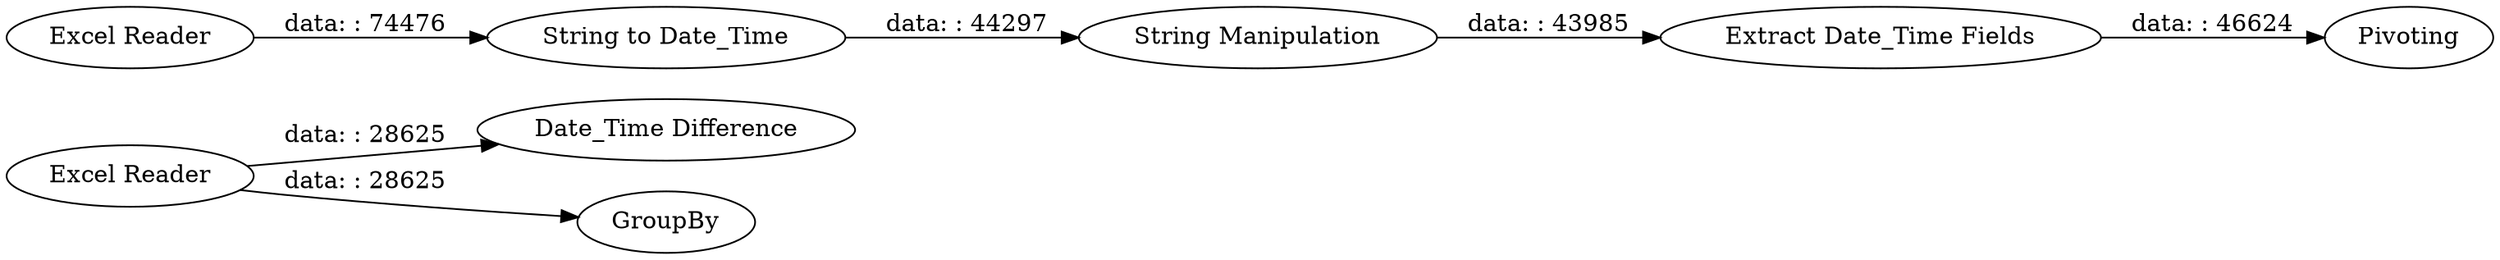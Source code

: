digraph {
	"-3954156776371711177_2" [label="Date_Time Difference"]
	"-3954156776371711177_7" [label="Extract Date_Time Fields"]
	"-3954156776371711177_8" [label=Pivoting]
	"-3954156776371711177_6" [label="String Manipulation"]
	"-3954156776371711177_4" [label="Excel Reader"]
	"-3954156776371711177_1" [label="Excel Reader"]
	"-3954156776371711177_3" [label=GroupBy]
	"-3954156776371711177_5" [label="String to Date_Time"]
	"-3954156776371711177_1" -> "-3954156776371711177_2" [label="data: : 28625"]
	"-3954156776371711177_4" -> "-3954156776371711177_5" [label="data: : 74476"]
	"-3954156776371711177_6" -> "-3954156776371711177_7" [label="data: : 43985"]
	"-3954156776371711177_7" -> "-3954156776371711177_8" [label="data: : 46624"]
	"-3954156776371711177_5" -> "-3954156776371711177_6" [label="data: : 44297"]
	"-3954156776371711177_1" -> "-3954156776371711177_3" [label="data: : 28625"]
	rankdir=LR
}

